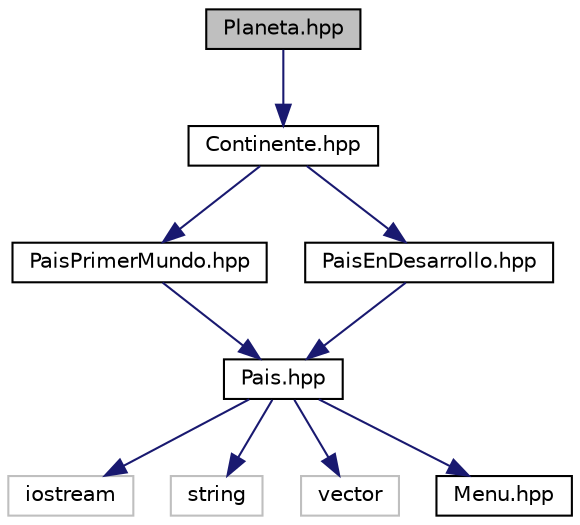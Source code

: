 digraph "Planeta.hpp"
{
 // LATEX_PDF_SIZE
  edge [fontname="Helvetica",fontsize="10",labelfontname="Helvetica",labelfontsize="10"];
  node [fontname="Helvetica",fontsize="10",shape=record];
  Node1 [label="Planeta.hpp",height=0.2,width=0.4,color="black", fillcolor="grey75", style="filled", fontcolor="black",tooltip="Se define la clase Planeta, que se instanciara en un objeto (Tierra)"];
  Node1 -> Node2 [color="midnightblue",fontsize="10",style="solid",fontname="Helvetica"];
  Node2 [label="Continente.hpp",height=0.2,width=0.4,color="black", fillcolor="white", style="filled",URL="$_continente_8hpp.html",tooltip="Se define la clase Continente, que se instanciara en varios objetos, los continentes que componen a T..."];
  Node2 -> Node3 [color="midnightblue",fontsize="10",style="solid",fontname="Helvetica"];
  Node3 [label="PaisPrimerMundo.hpp",height=0.2,width=0.4,color="black", fillcolor="white", style="filled",URL="$_pais_primer_mundo_8hpp.html",tooltip="Se define la clase PaisPrimerMundo, que se instanciara en objetos."];
  Node3 -> Node4 [color="midnightblue",fontsize="10",style="solid",fontname="Helvetica"];
  Node4 [label="Pais.hpp",height=0.2,width=0.4,color="black", fillcolor="white", style="filled",URL="$_pais_8hpp.html",tooltip="Se define la clase Pais que heredara a PaisPrimerMundo y PaisEnDesarrollo."];
  Node4 -> Node5 [color="midnightblue",fontsize="10",style="solid",fontname="Helvetica"];
  Node5 [label="iostream",height=0.2,width=0.4,color="grey75", fillcolor="white", style="filled",tooltip=" "];
  Node4 -> Node6 [color="midnightblue",fontsize="10",style="solid",fontname="Helvetica"];
  Node6 [label="string",height=0.2,width=0.4,color="grey75", fillcolor="white", style="filled",tooltip=" "];
  Node4 -> Node7 [color="midnightblue",fontsize="10",style="solid",fontname="Helvetica"];
  Node7 [label="vector",height=0.2,width=0.4,color="grey75", fillcolor="white", style="filled",tooltip=" "];
  Node4 -> Node8 [color="midnightblue",fontsize="10",style="solid",fontname="Helvetica"];
  Node8 [label="Menu.hpp",height=0.2,width=0.4,color="black", fillcolor="white", style="filled",URL="$_menu_8hpp.html",tooltip="Se definen los enums empleados para menus."];
  Node2 -> Node9 [color="midnightblue",fontsize="10",style="solid",fontname="Helvetica"];
  Node9 [label="PaisEnDesarrollo.hpp",height=0.2,width=0.4,color="black", fillcolor="white", style="filled",URL="$_pais_en_desarrollo_8hpp.html",tooltip="Se define la clase PaisEnDesarrollo, que se instanciara en objetos."];
  Node9 -> Node4 [color="midnightblue",fontsize="10",style="solid",fontname="Helvetica"];
}
